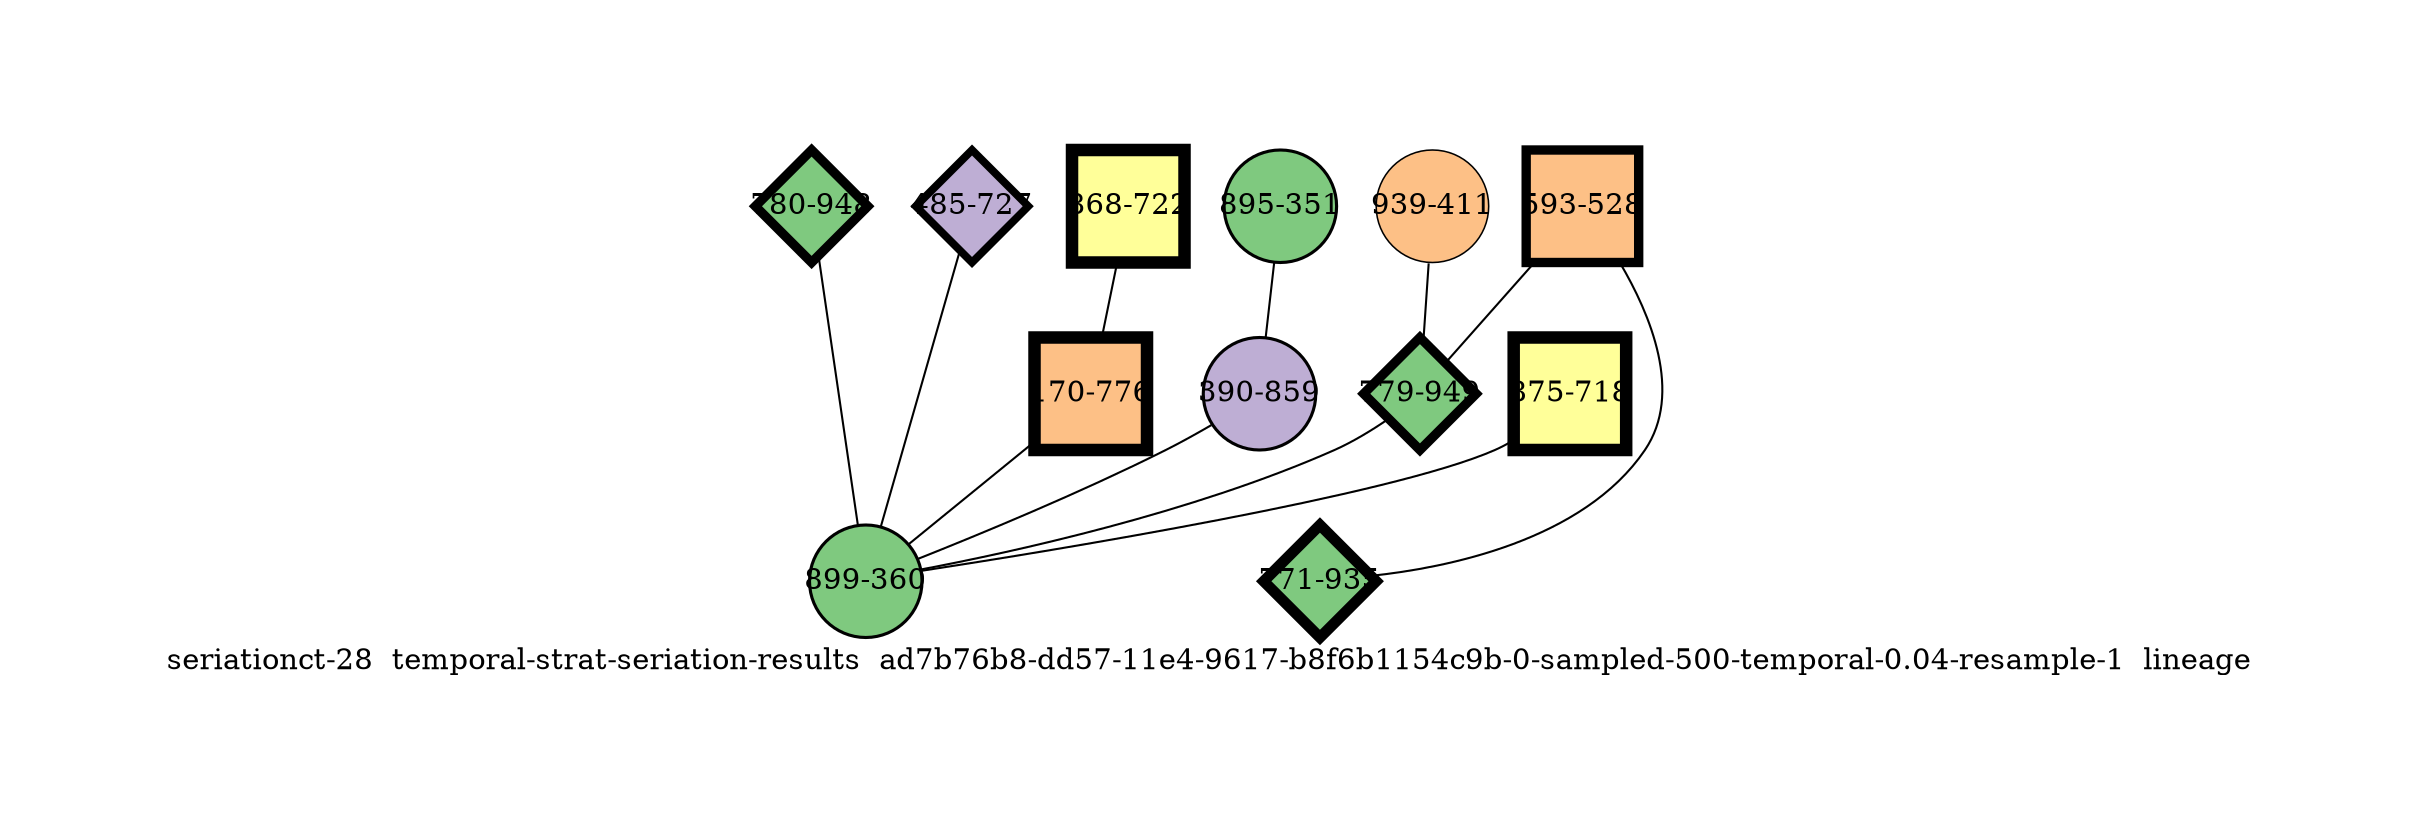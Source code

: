 strict graph "seriationct-28  temporal-strat-seriation-results  ad7b76b8-dd57-11e4-9617-b8f6b1154c9b-0-sampled-500-temporal-0.04-resample-1  lineage" {
labelloc=b;
ratio=auto;
pad="1.0";
label="seriationct-28  temporal-strat-seriation-results  ad7b76b8-dd57-11e4-9617-b8f6b1154c9b-0-sampled-500-temporal-0.04-resample-1  lineage";
node [width="0.75", style=filled, fixedsize=true, height="0.75", shape=circle, label=""];
0 [xCoordinate="411.0", appears_in_slice=1, yCoordinate="939.0", colorscheme=accent8, lineage_id=0, short_label="939-411", label="939-411", shape=circle, cluster_id=2, fillcolor=3, size="500.0", id=0, penwidth="0.75"];
1 [xCoordinate="351.0", appears_in_slice=2, yCoordinate="895.0", colorscheme=accent8, lineage_id=0, short_label="895-351", label="895-351", shape=circle, cluster_id=0, fillcolor=1, size="500.0", id=11, penwidth="1.5"];
2 [xCoordinate="948.0", appears_in_slice=6, yCoordinate="780.0", colorscheme=accent8, lineage_id=2, short_label="780-948", label="780-948", shape=diamond, cluster_id=0, fillcolor=1, size="500.0", id=3, penwidth="4.5"];
3 [xCoordinate="722.0", appears_in_slice=8, yCoordinate="868.0", colorscheme=accent8, lineage_id=1, short_label="868-722", label="868-722", shape=square, cluster_id=3, fillcolor=4, size="500.0", id=4, penwidth="6.0"];
4 [xCoordinate="528.0", appears_in_slice=6, yCoordinate="593.0", colorscheme=accent8, lineage_id=1, short_label="593-528", label="593-528", shape=square, cluster_id=2, fillcolor=3, size="500.0", id=5, penwidth="4.5"];
5 [xCoordinate="727.0", appears_in_slice=5, yCoordinate="485.0", colorscheme=accent8, lineage_id=2, short_label="485-727", label="485-727", shape=diamond, cluster_id=1, fillcolor=2, size="500.0", id=2, penwidth="3.75"];
6 [xCoordinate="776.0", appears_in_slice=8, yCoordinate="170.0", colorscheme=accent8, lineage_id=1, short_label="170-776", label="170-776", shape=square, cluster_id=2, fillcolor=3, size="500.0", id=6, penwidth="6.0"];
7 [xCoordinate="859.0", appears_in_slice=2, yCoordinate="390.0", colorscheme=accent8, lineage_id=0, short_label="390-859", label="390-859", shape=circle, cluster_id=1, fillcolor=2, size="500.0", id=7, penwidth="1.5"];
8 [xCoordinate="949.0", appears_in_slice=6, yCoordinate="779.0", colorscheme=accent8, lineage_id=2, short_label="779-949", label="779-949", shape=diamond, cluster_id=0, fillcolor=1, size="500.0", id=8, penwidth="4.5"];
9 [xCoordinate="935.0", appears_in_slice=7, yCoordinate="771.0", colorscheme=accent8, lineage_id=2, short_label="771-935", label="771-935", shape=diamond, cluster_id=0, fillcolor=1, size="500.0", id=9, penwidth="5.25"];
10 [xCoordinate="718.0", appears_in_slice=8, yCoordinate="875.0", colorscheme=accent8, lineage_id=1, short_label="875-718", label="875-718", shape=square, cluster_id=3, fillcolor=4, size="500.0", id=10, penwidth="6.0"];
11 [xCoordinate="360.0", appears_in_slice=2, yCoordinate="899.0", colorscheme=accent8, lineage_id=0, short_label="899-360", label="899-360", shape=circle, cluster_id=0, fillcolor=1, size="500.0", id=1, penwidth="1.5"];
0 -- 8  [inverseweight="3.39265808968", weight="0.294754134831"];
1 -- 7  [inverseweight="4.26029786999", weight="0.234725371445"];
2 -- 11  [inverseweight="3.51086891979", weight="0.284829773725"];
3 -- 6  [inverseweight="3.99757021574", weight="0.25015195382"];
4 -- 8  [inverseweight="14.9671085022", weight="0.066813172354"];
4 -- 9  [inverseweight="3.5185103135", weight="0.284211189083"];
5 -- 11  [inverseweight="3.71667607813", weight="0.269057614648"];
6 -- 11  [inverseweight="3.66263510337", weight="0.273027471145"];
7 -- 11  [inverseweight="4.50286022465", weight="0.22208106628"];
8 -- 11  [inverseweight="3.93079817458", weight="0.254401257859"];
10 -- 11  [inverseweight="2.83669965654", weight="0.352522339718"];
}
